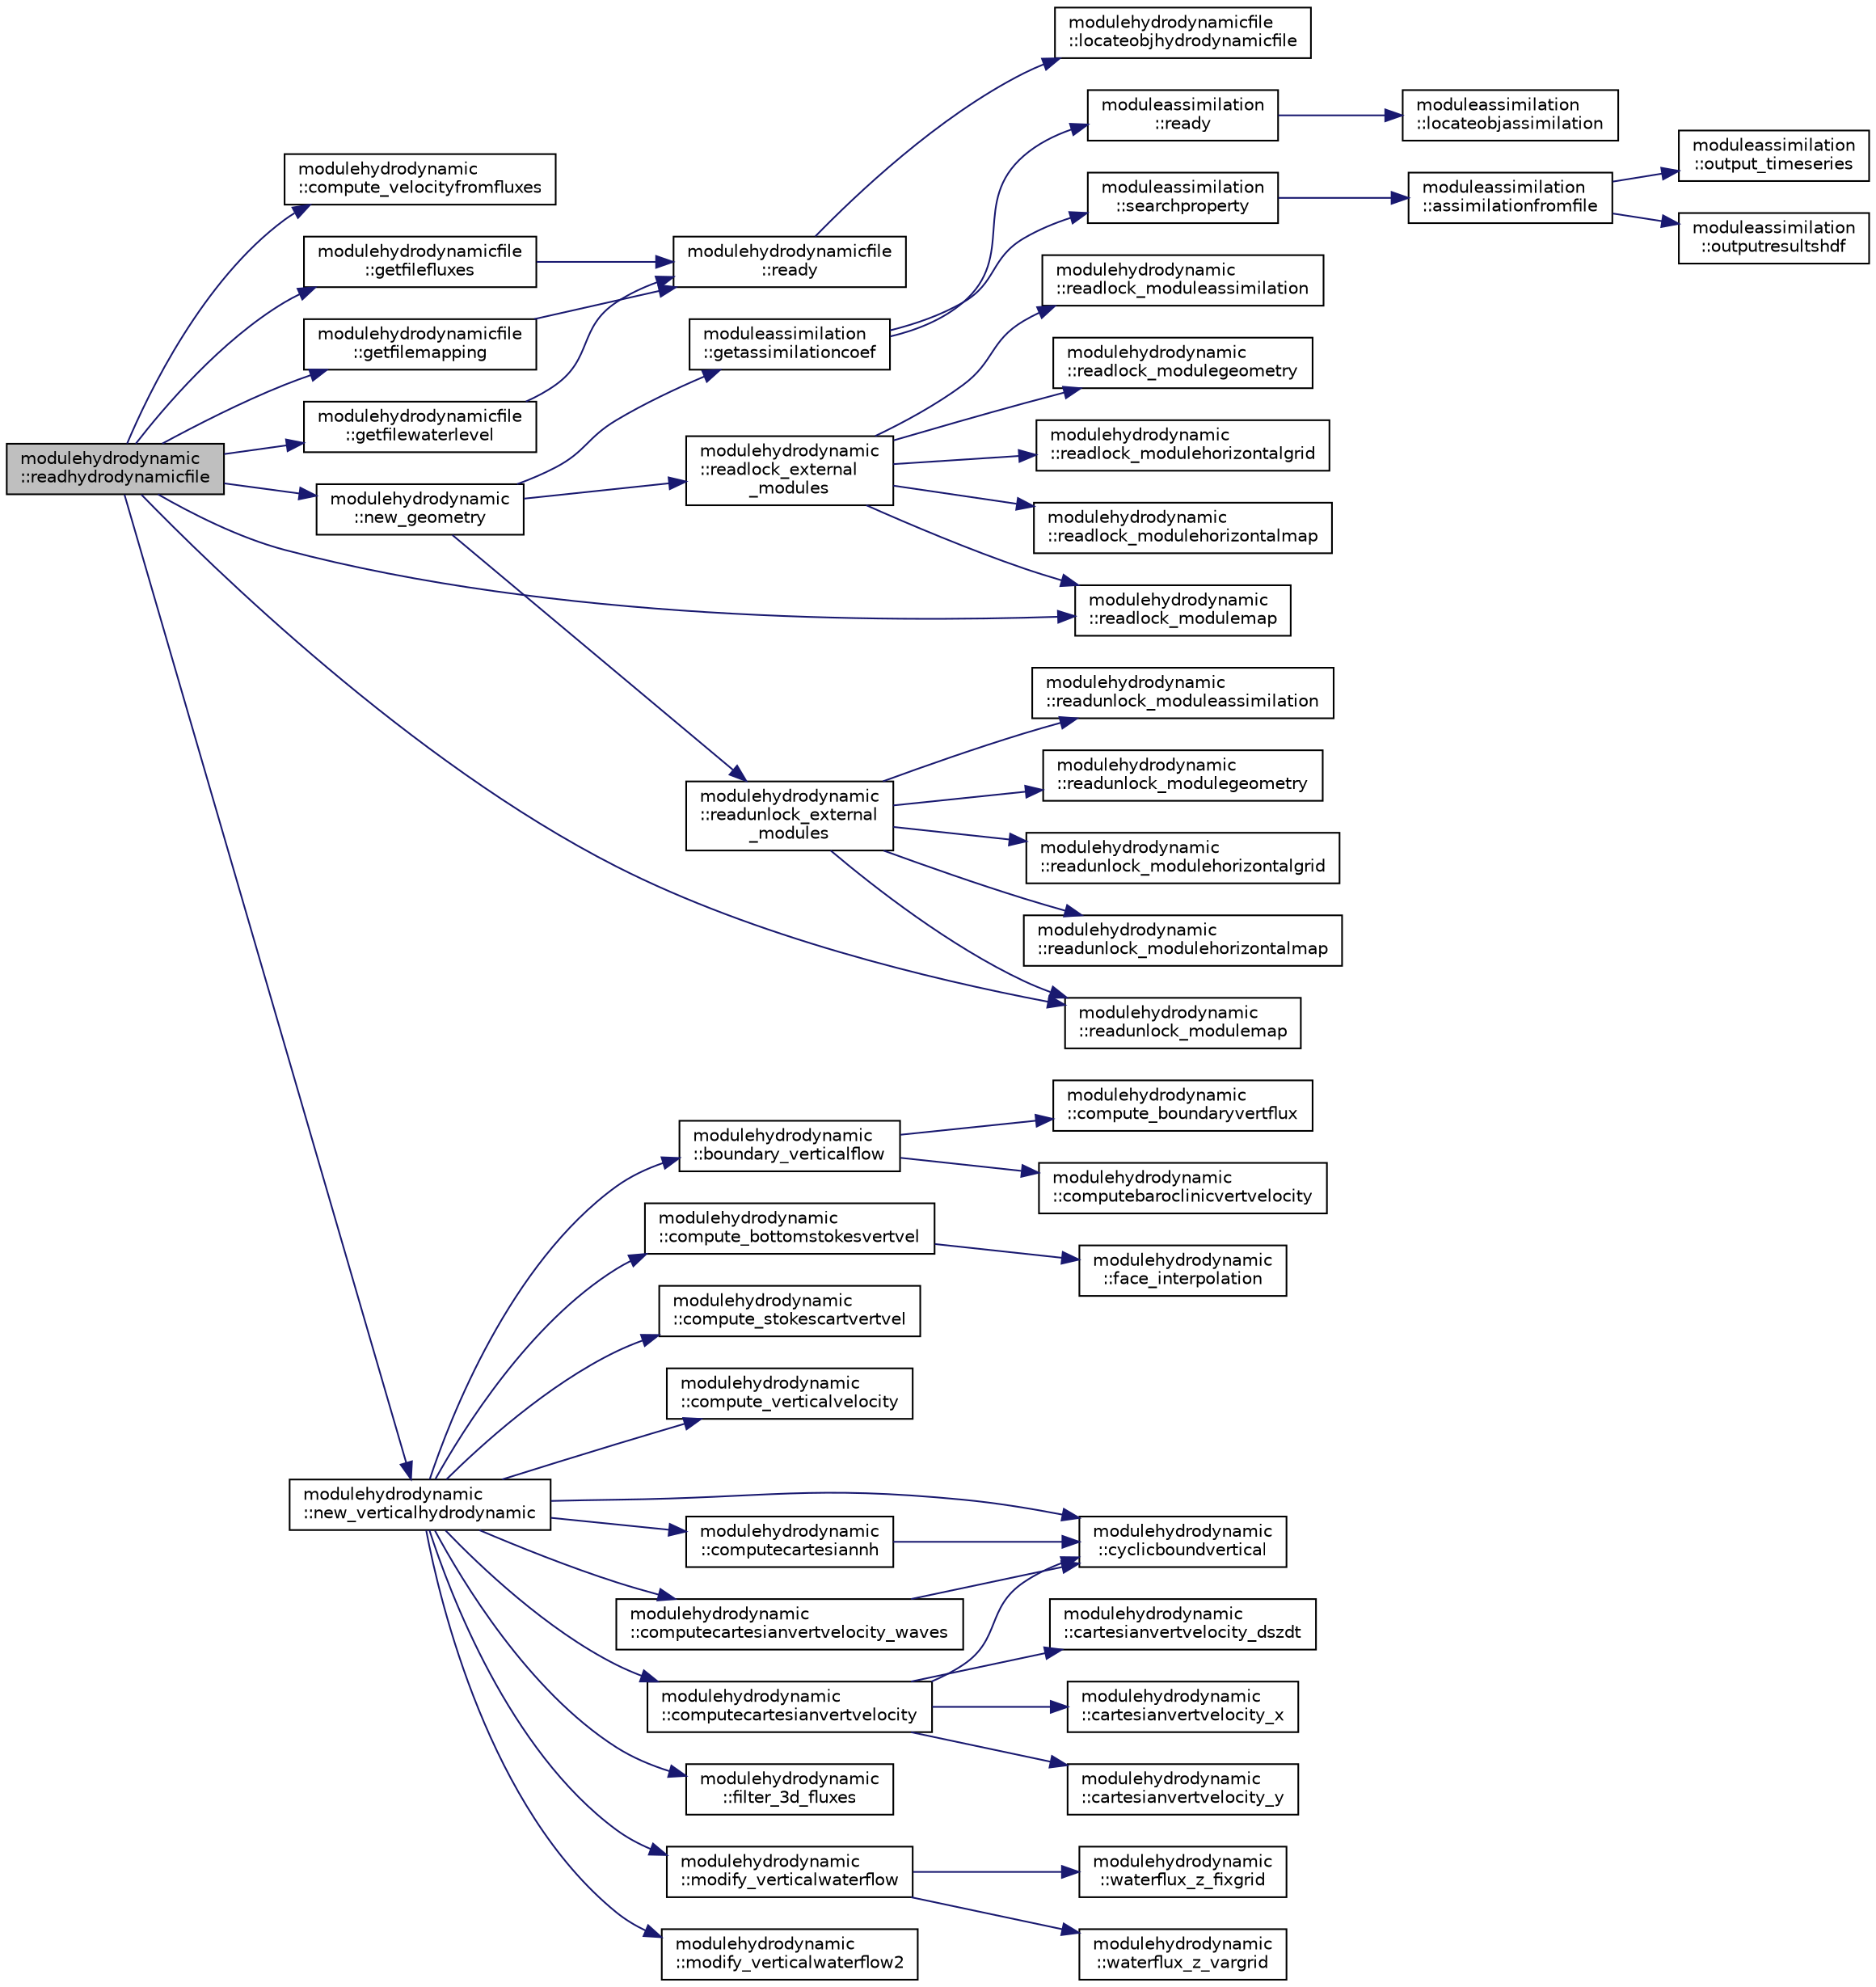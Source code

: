 digraph "modulehydrodynamic::readhydrodynamicfile"
{
 // LATEX_PDF_SIZE
  edge [fontname="Helvetica",fontsize="10",labelfontname="Helvetica",labelfontsize="10"];
  node [fontname="Helvetica",fontsize="10",shape=record];
  rankdir="LR";
  Node1 [label="modulehydrodynamic\l::readhydrodynamicfile",height=0.2,width=0.4,color="black", fillcolor="grey75", style="filled", fontcolor="black",tooltip=" "];
  Node1 -> Node2 [color="midnightblue",fontsize="10",style="solid",fontname="Helvetica"];
  Node2 [label="modulehydrodynamic\l::compute_velocityfromfluxes",height=0.2,width=0.4,color="black", fillcolor="white", style="filled",URL="$namespacemodulehydrodynamic.html#a264a587e27769271754a3a3a8979a9b8",tooltip=" "];
  Node1 -> Node3 [color="midnightblue",fontsize="10",style="solid",fontname="Helvetica"];
  Node3 [label="modulehydrodynamicfile\l::getfilefluxes",height=0.2,width=0.4,color="black", fillcolor="white", style="filled",URL="$namespacemodulehydrodynamicfile.html#a59c8f54e1b85d7dc3765167672866ffb",tooltip=" "];
  Node3 -> Node4 [color="midnightblue",fontsize="10",style="solid",fontname="Helvetica"];
  Node4 [label="modulehydrodynamicfile\l::ready",height=0.2,width=0.4,color="black", fillcolor="white", style="filled",URL="$namespacemodulehydrodynamicfile.html#ab74a3df233aec6594db3ce069b1a2c25",tooltip=" "];
  Node4 -> Node5 [color="midnightblue",fontsize="10",style="solid",fontname="Helvetica"];
  Node5 [label="modulehydrodynamicfile\l::locateobjhydrodynamicfile",height=0.2,width=0.4,color="black", fillcolor="white", style="filled",URL="$namespacemodulehydrodynamicfile.html#aa662fd4d0a1262940a320a6801dbe247",tooltip=" "];
  Node1 -> Node6 [color="midnightblue",fontsize="10",style="solid",fontname="Helvetica"];
  Node6 [label="modulehydrodynamicfile\l::getfilemapping",height=0.2,width=0.4,color="black", fillcolor="white", style="filled",URL="$namespacemodulehydrodynamicfile.html#a9b237b5496d01afbf9b2c35f1ed0745c",tooltip=" "];
  Node6 -> Node4 [color="midnightblue",fontsize="10",style="solid",fontname="Helvetica"];
  Node1 -> Node7 [color="midnightblue",fontsize="10",style="solid",fontname="Helvetica"];
  Node7 [label="modulehydrodynamicfile\l::getfilewaterlevel",height=0.2,width=0.4,color="black", fillcolor="white", style="filled",URL="$namespacemodulehydrodynamicfile.html#af996537253af14e50e63530e5814f6bb",tooltip=" "];
  Node7 -> Node4 [color="midnightblue",fontsize="10",style="solid",fontname="Helvetica"];
  Node1 -> Node8 [color="midnightblue",fontsize="10",style="solid",fontname="Helvetica"];
  Node8 [label="modulehydrodynamic\l::new_geometry",height=0.2,width=0.4,color="black", fillcolor="white", style="filled",URL="$namespacemodulehydrodynamic.html#a348f4fbd3311ec9fc2bcc611faaa34be",tooltip=" "];
  Node8 -> Node9 [color="midnightblue",fontsize="10",style="solid",fontname="Helvetica"];
  Node9 [label="moduleassimilation\l::getassimilationcoef",height=0.2,width=0.4,color="black", fillcolor="white", style="filled",URL="$namespacemoduleassimilation.html#aeb67db12f57e948ab0d21c07cf0f3ee4",tooltip=" "];
  Node9 -> Node10 [color="midnightblue",fontsize="10",style="solid",fontname="Helvetica"];
  Node10 [label="moduleassimilation\l::ready",height=0.2,width=0.4,color="black", fillcolor="white", style="filled",URL="$namespacemoduleassimilation.html#a7c7eb17646a26837c5dfb9acc963b010",tooltip=" "];
  Node10 -> Node11 [color="midnightblue",fontsize="10",style="solid",fontname="Helvetica"];
  Node11 [label="moduleassimilation\l::locateobjassimilation",height=0.2,width=0.4,color="black", fillcolor="white", style="filled",URL="$namespacemoduleassimilation.html#acb3e0bb143f8372bac2b99052ba4943d",tooltip=" "];
  Node9 -> Node12 [color="midnightblue",fontsize="10",style="solid",fontname="Helvetica"];
  Node12 [label="moduleassimilation\l::searchproperty",height=0.2,width=0.4,color="black", fillcolor="white", style="filled",URL="$namespacemoduleassimilation.html#a25c18cab5d2d7615f696e5f0ebfbada0",tooltip=" "];
  Node12 -> Node13 [color="midnightblue",fontsize="10",style="solid",fontname="Helvetica"];
  Node13 [label="moduleassimilation\l::assimilationfromfile",height=0.2,width=0.4,color="black", fillcolor="white", style="filled",URL="$namespacemoduleassimilation.html#ac07092b01bbf318f77800bb88c9f12bf",tooltip=" "];
  Node13 -> Node14 [color="midnightblue",fontsize="10",style="solid",fontname="Helvetica"];
  Node14 [label="moduleassimilation\l::output_timeseries",height=0.2,width=0.4,color="black", fillcolor="white", style="filled",URL="$namespacemoduleassimilation.html#a4802b71b408a488941f1becab34042ec",tooltip=" "];
  Node13 -> Node15 [color="midnightblue",fontsize="10",style="solid",fontname="Helvetica"];
  Node15 [label="moduleassimilation\l::outputresultshdf",height=0.2,width=0.4,color="black", fillcolor="white", style="filled",URL="$namespacemoduleassimilation.html#a48b30161fd16a556f8e54eeaf6b054e3",tooltip=" "];
  Node8 -> Node16 [color="midnightblue",fontsize="10",style="solid",fontname="Helvetica"];
  Node16 [label="modulehydrodynamic\l::readlock_external\l_modules",height=0.2,width=0.4,color="black", fillcolor="white", style="filled",URL="$namespacemodulehydrodynamic.html#a52fe0c61446c7eca188bf5a42867951b",tooltip=" "];
  Node16 -> Node17 [color="midnightblue",fontsize="10",style="solid",fontname="Helvetica"];
  Node17 [label="modulehydrodynamic\l::readlock_moduleassimilation",height=0.2,width=0.4,color="black", fillcolor="white", style="filled",URL="$namespacemodulehydrodynamic.html#ab5bfdd9c743fefaf135fd907892e5f17",tooltip=" "];
  Node16 -> Node18 [color="midnightblue",fontsize="10",style="solid",fontname="Helvetica"];
  Node18 [label="modulehydrodynamic\l::readlock_modulegeometry",height=0.2,width=0.4,color="black", fillcolor="white", style="filled",URL="$namespacemodulehydrodynamic.html#a1a5e2244778fa6a2caa0ff13ec7eb67b",tooltip=" "];
  Node16 -> Node19 [color="midnightblue",fontsize="10",style="solid",fontname="Helvetica"];
  Node19 [label="modulehydrodynamic\l::readlock_modulehorizontalgrid",height=0.2,width=0.4,color="black", fillcolor="white", style="filled",URL="$namespacemodulehydrodynamic.html#a87327c743a7173e47122b62474c77ea7",tooltip=" "];
  Node16 -> Node20 [color="midnightblue",fontsize="10",style="solid",fontname="Helvetica"];
  Node20 [label="modulehydrodynamic\l::readlock_modulehorizontalmap",height=0.2,width=0.4,color="black", fillcolor="white", style="filled",URL="$namespacemodulehydrodynamic.html#a2b7951ef8d3385a7141d22cbca764a93",tooltip=" "];
  Node16 -> Node21 [color="midnightblue",fontsize="10",style="solid",fontname="Helvetica"];
  Node21 [label="modulehydrodynamic\l::readlock_modulemap",height=0.2,width=0.4,color="black", fillcolor="white", style="filled",URL="$namespacemodulehydrodynamic.html#aefa0a7b600df8e249667d3541b45ecf1",tooltip=" "];
  Node8 -> Node22 [color="midnightblue",fontsize="10",style="solid",fontname="Helvetica"];
  Node22 [label="modulehydrodynamic\l::readunlock_external\l_modules",height=0.2,width=0.4,color="black", fillcolor="white", style="filled",URL="$namespacemodulehydrodynamic.html#a6bb278dc4ab8e6429e5d7e752bd6347a",tooltip=" "];
  Node22 -> Node23 [color="midnightblue",fontsize="10",style="solid",fontname="Helvetica"];
  Node23 [label="modulehydrodynamic\l::readunlock_moduleassimilation",height=0.2,width=0.4,color="black", fillcolor="white", style="filled",URL="$namespacemodulehydrodynamic.html#a758de1858d333cb26621ded54ff8be04",tooltip=" "];
  Node22 -> Node24 [color="midnightblue",fontsize="10",style="solid",fontname="Helvetica"];
  Node24 [label="modulehydrodynamic\l::readunlock_modulegeometry",height=0.2,width=0.4,color="black", fillcolor="white", style="filled",URL="$namespacemodulehydrodynamic.html#a987bae5d3ffa9f3fc96e0dfa2ead01ad",tooltip=" "];
  Node22 -> Node25 [color="midnightblue",fontsize="10",style="solid",fontname="Helvetica"];
  Node25 [label="modulehydrodynamic\l::readunlock_modulehorizontalgrid",height=0.2,width=0.4,color="black", fillcolor="white", style="filled",URL="$namespacemodulehydrodynamic.html#aaf0ec07ca1129c3b8498e92e10e49f10",tooltip=" "];
  Node22 -> Node26 [color="midnightblue",fontsize="10",style="solid",fontname="Helvetica"];
  Node26 [label="modulehydrodynamic\l::readunlock_modulehorizontalmap",height=0.2,width=0.4,color="black", fillcolor="white", style="filled",URL="$namespacemodulehydrodynamic.html#af77f71622ac304600bd312437b8af339",tooltip=" "];
  Node22 -> Node27 [color="midnightblue",fontsize="10",style="solid",fontname="Helvetica"];
  Node27 [label="modulehydrodynamic\l::readunlock_modulemap",height=0.2,width=0.4,color="black", fillcolor="white", style="filled",URL="$namespacemodulehydrodynamic.html#a5265f8f84b5dfafbb654e42da68f00af",tooltip=" "];
  Node1 -> Node28 [color="midnightblue",fontsize="10",style="solid",fontname="Helvetica"];
  Node28 [label="modulehydrodynamic\l::new_verticalhydrodynamic",height=0.2,width=0.4,color="black", fillcolor="white", style="filled",URL="$namespacemodulehydrodynamic.html#a9865dafdd7098ab67142ed4fe05d5548",tooltip=" "];
  Node28 -> Node29 [color="midnightblue",fontsize="10",style="solid",fontname="Helvetica"];
  Node29 [label="modulehydrodynamic\l::boundary_verticalflow",height=0.2,width=0.4,color="black", fillcolor="white", style="filled",URL="$namespacemodulehydrodynamic.html#a08186b721c96e023d8a58a34dc22522f",tooltip=" "];
  Node29 -> Node30 [color="midnightblue",fontsize="10",style="solid",fontname="Helvetica"];
  Node30 [label="modulehydrodynamic\l::compute_boundaryvertflux",height=0.2,width=0.4,color="black", fillcolor="white", style="filled",URL="$namespacemodulehydrodynamic.html#a6bae766b43109e13a0a6976d688327fe",tooltip=" "];
  Node29 -> Node31 [color="midnightblue",fontsize="10",style="solid",fontname="Helvetica"];
  Node31 [label="modulehydrodynamic\l::computebaroclinicvertvelocity",height=0.2,width=0.4,color="black", fillcolor="white", style="filled",URL="$namespacemodulehydrodynamic.html#a1d49415947b89ef0be84e9bdfbad90a0",tooltip=" "];
  Node28 -> Node32 [color="midnightblue",fontsize="10",style="solid",fontname="Helvetica"];
  Node32 [label="modulehydrodynamic\l::compute_bottomstokesvertvel",height=0.2,width=0.4,color="black", fillcolor="white", style="filled",URL="$namespacemodulehydrodynamic.html#a7cd2ef8de29d245b1298263b1facaaea",tooltip=" "];
  Node32 -> Node33 [color="midnightblue",fontsize="10",style="solid",fontname="Helvetica"];
  Node33 [label="modulehydrodynamic\l::face_interpolation",height=0.2,width=0.4,color="black", fillcolor="white", style="filled",URL="$namespacemodulehydrodynamic.html#aeaeab24d9e7539d66950b61105ead64f",tooltip=" "];
  Node28 -> Node34 [color="midnightblue",fontsize="10",style="solid",fontname="Helvetica"];
  Node34 [label="modulehydrodynamic\l::compute_stokescartvertvel",height=0.2,width=0.4,color="black", fillcolor="white", style="filled",URL="$namespacemodulehydrodynamic.html#abb245df1c1a4f6ca752bd7181e8c61e1",tooltip=" "];
  Node28 -> Node35 [color="midnightblue",fontsize="10",style="solid",fontname="Helvetica"];
  Node35 [label="modulehydrodynamic\l::compute_verticalvelocity",height=0.2,width=0.4,color="black", fillcolor="white", style="filled",URL="$namespacemodulehydrodynamic.html#aced7b976b91c1f042518042a8b14bad5",tooltip=" "];
  Node28 -> Node36 [color="midnightblue",fontsize="10",style="solid",fontname="Helvetica"];
  Node36 [label="modulehydrodynamic\l::computecartesiannh",height=0.2,width=0.4,color="black", fillcolor="white", style="filled",URL="$namespacemodulehydrodynamic.html#a40e6066d8e63726036522b3dcddee56a",tooltip=" "];
  Node36 -> Node37 [color="midnightblue",fontsize="10",style="solid",fontname="Helvetica"];
  Node37 [label="modulehydrodynamic\l::cyclicboundvertical",height=0.2,width=0.4,color="black", fillcolor="white", style="filled",URL="$namespacemodulehydrodynamic.html#a700b6b9b38f8b3e2c1a84293c349c18a",tooltip=" "];
  Node28 -> Node38 [color="midnightblue",fontsize="10",style="solid",fontname="Helvetica"];
  Node38 [label="modulehydrodynamic\l::computecartesianvertvelocity",height=0.2,width=0.4,color="black", fillcolor="white", style="filled",URL="$namespacemodulehydrodynamic.html#a6063cff17a8575e5ea95e38e9a14da2d",tooltip="computes vertical velocity"];
  Node38 -> Node39 [color="midnightblue",fontsize="10",style="solid",fontname="Helvetica"];
  Node39 [label="modulehydrodynamic\l::cartesianvertvelocity_dszdt",height=0.2,width=0.4,color="black", fillcolor="white", style="filled",URL="$namespacemodulehydrodynamic.html#a9772161971692ce08d19cef91a386fac",tooltip=" "];
  Node38 -> Node40 [color="midnightblue",fontsize="10",style="solid",fontname="Helvetica"];
  Node40 [label="modulehydrodynamic\l::cartesianvertvelocity_x",height=0.2,width=0.4,color="black", fillcolor="white", style="filled",URL="$namespacemodulehydrodynamic.html#a8aba05fac18e37da17d46c814637d76d",tooltip=" "];
  Node38 -> Node41 [color="midnightblue",fontsize="10",style="solid",fontname="Helvetica"];
  Node41 [label="modulehydrodynamic\l::cartesianvertvelocity_y",height=0.2,width=0.4,color="black", fillcolor="white", style="filled",URL="$namespacemodulehydrodynamic.html#a83c5705b82e5071e7dfac5932e8df600",tooltip=" "];
  Node38 -> Node37 [color="midnightblue",fontsize="10",style="solid",fontname="Helvetica"];
  Node28 -> Node42 [color="midnightblue",fontsize="10",style="solid",fontname="Helvetica"];
  Node42 [label="modulehydrodynamic\l::computecartesianvertvelocity_waves",height=0.2,width=0.4,color="black", fillcolor="white", style="filled",URL="$namespacemodulehydrodynamic.html#a0db86466331e0f34d09dc68a50b1b90a",tooltip=" "];
  Node42 -> Node37 [color="midnightblue",fontsize="10",style="solid",fontname="Helvetica"];
  Node28 -> Node37 [color="midnightblue",fontsize="10",style="solid",fontname="Helvetica"];
  Node28 -> Node43 [color="midnightblue",fontsize="10",style="solid",fontname="Helvetica"];
  Node43 [label="modulehydrodynamic\l::filter_3d_fluxes",height=0.2,width=0.4,color="black", fillcolor="white", style="filled",URL="$namespacemodulehydrodynamic.html#a9de56e052f0a5f85cbbcbac9a2f0f95a",tooltip=" "];
  Node28 -> Node44 [color="midnightblue",fontsize="10",style="solid",fontname="Helvetica"];
  Node44 [label="modulehydrodynamic\l::modify_verticalwaterflow",height=0.2,width=0.4,color="black", fillcolor="white", style="filled",URL="$namespacemodulehydrodynamic.html#a46041cae58ee2c4998a230bec6a29842",tooltip="Computes vertical waterflow. Edited By Joao Sobrinho - 09-2019."];
  Node44 -> Node45 [color="midnightblue",fontsize="10",style="solid",fontname="Helvetica"];
  Node45 [label="modulehydrodynamic\l::waterflux_z_fixgrid",height=0.2,width=0.4,color="black", fillcolor="white", style="filled",URL="$namespacemodulehydrodynamic.html#a3fe052dd273f760e4435a23335e61a3d",tooltip="Computes vertical waterflow for a fixed grid."];
  Node44 -> Node46 [color="midnightblue",fontsize="10",style="solid",fontname="Helvetica"];
  Node46 [label="modulehydrodynamic\l::waterflux_z_vargrid",height=0.2,width=0.4,color="black", fillcolor="white", style="filled",URL="$namespacemodulehydrodynamic.html#ae4f0292e6eab75249306f9f2e14f7864",tooltip="Computes vertical waterflow for a variable grid."];
  Node28 -> Node47 [color="midnightblue",fontsize="10",style="solid",fontname="Helvetica"];
  Node47 [label="modulehydrodynamic\l::modify_verticalwaterflow2",height=0.2,width=0.4,color="black", fillcolor="white", style="filled",URL="$namespacemodulehydrodynamic.html#a1f8ddbc0ece0c18f162bad801e126bd6",tooltip=" "];
  Node1 -> Node21 [color="midnightblue",fontsize="10",style="solid",fontname="Helvetica"];
  Node1 -> Node27 [color="midnightblue",fontsize="10",style="solid",fontname="Helvetica"];
}
